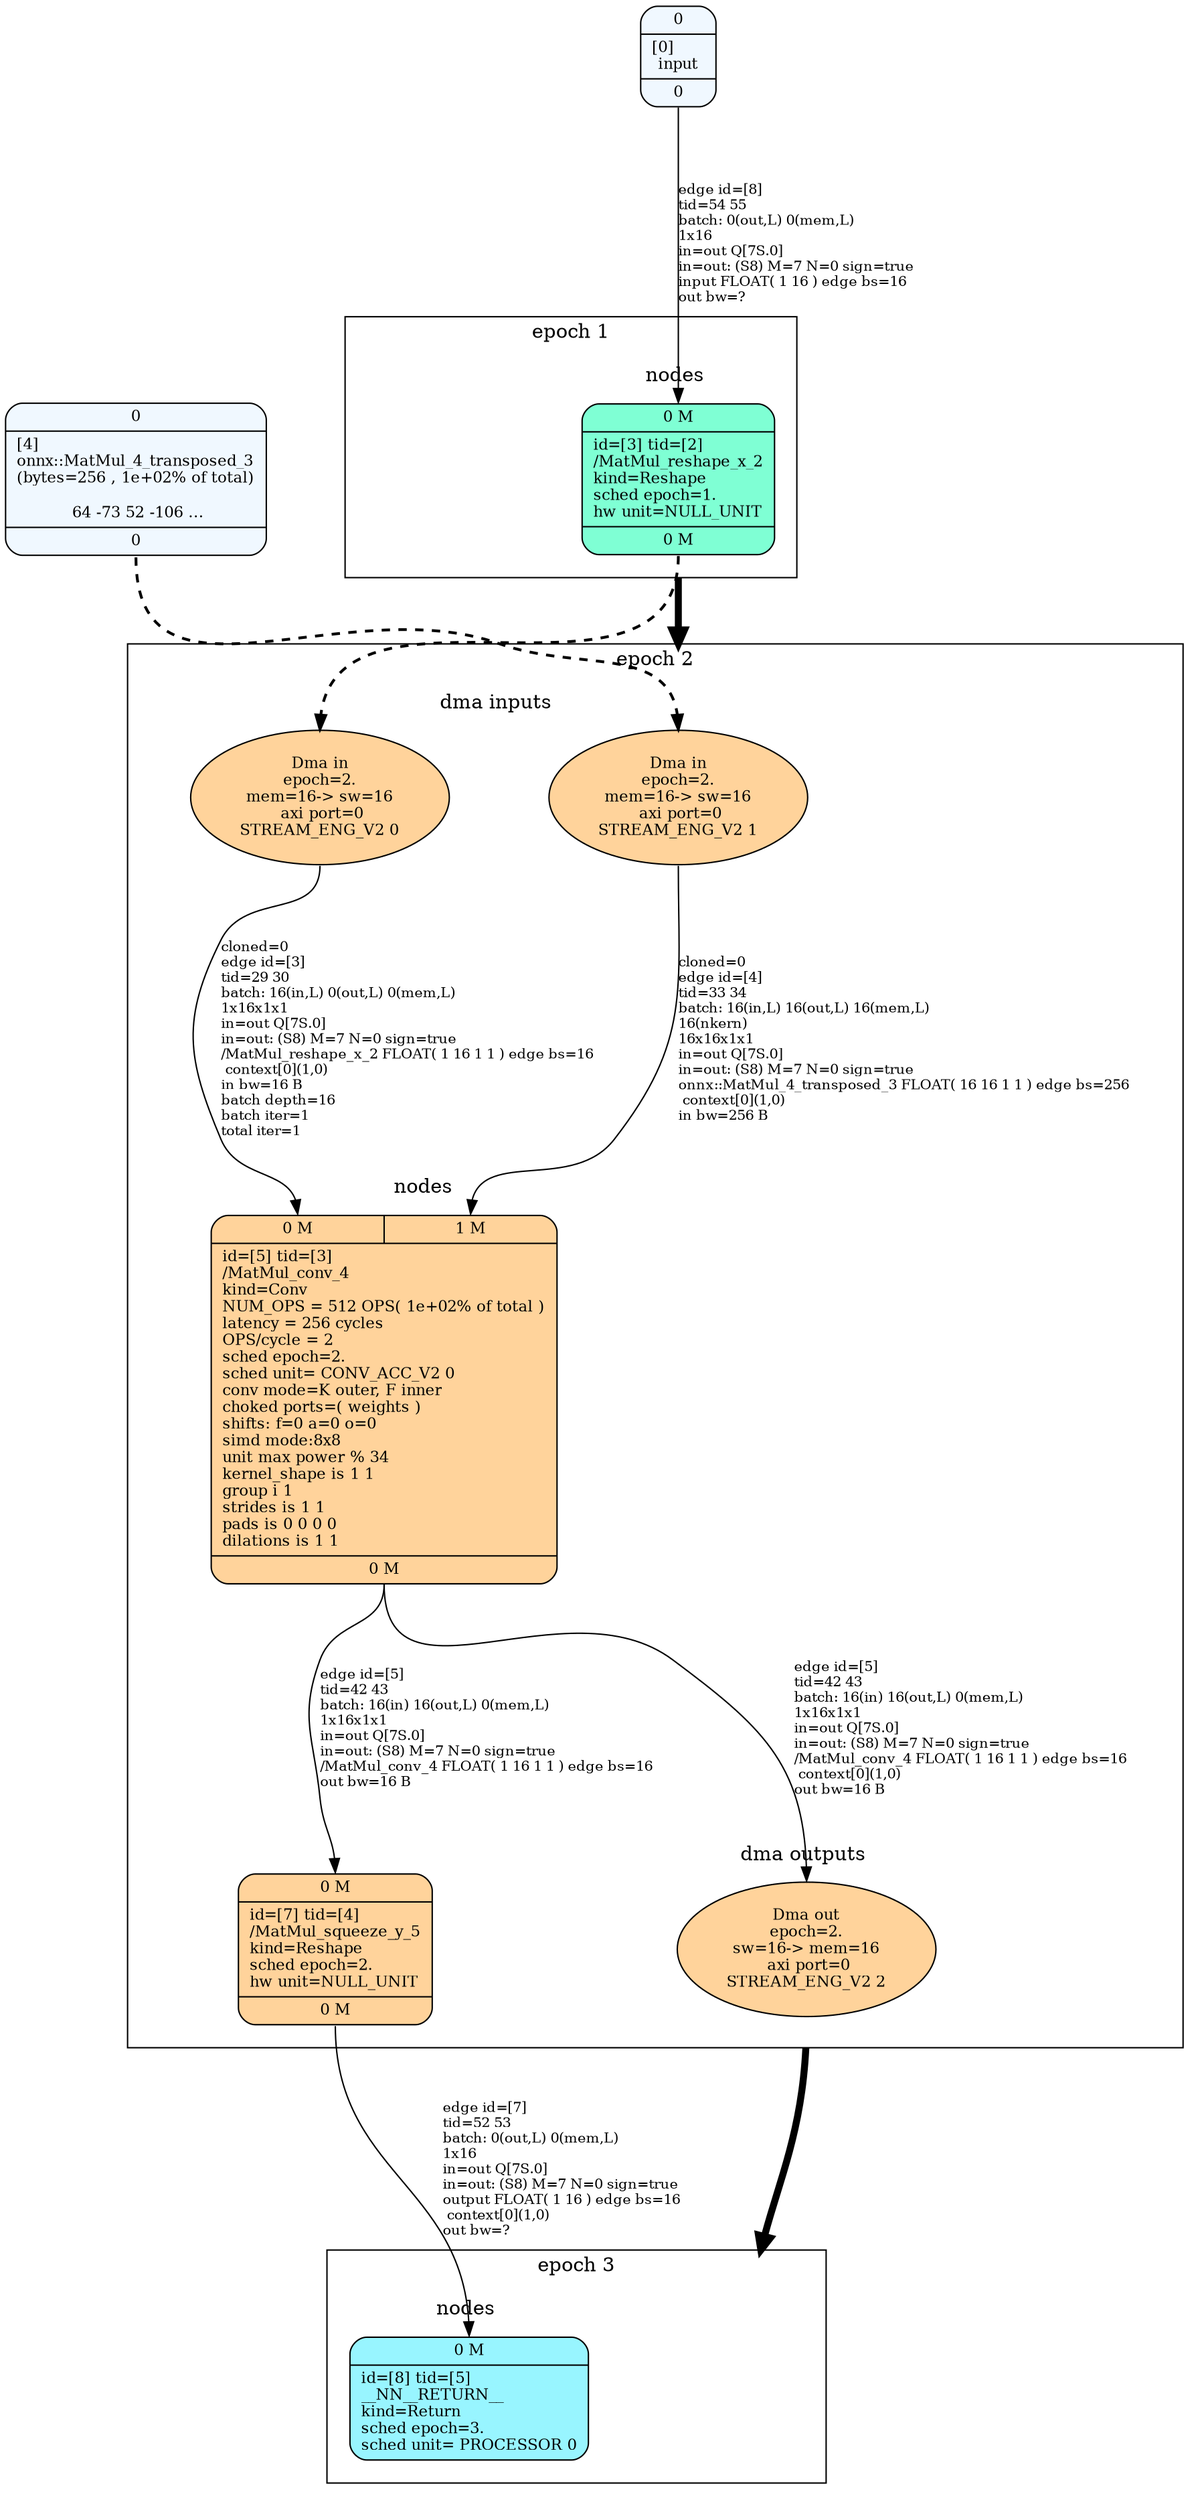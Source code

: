 digraph G {
graph [ fontsize=11 ];
node [ fontsize=11 ];
edge [ fontsize=10 ];
rankdir=BU
ranksep=1.5
nodesep=1
splines=spline
compound=true
Graphinfo [ label="" shape=plaintext, style=rounded, color=black, fontname="Arial-Bold" ];
subgraph cluster_1 { label="epoch 1"; fontsize=14; 
subgraph cluster_1_nodes { label="nodes "; peripheries=0;
"/MatMul_reshape_x_2" ;  }

subgraph cluster_dma_1_in { label=""; peripheries=0;
dummy_1[ style=invis ];  };
 }
subgraph cluster_2 { label="epoch 2"; fontsize=14; 
subgraph cluster_2_nodes { label="nodes "; peripheries=0;
"/MatMul_conv_4" ; "/MatMul_squeeze_y_5" ;  }

subgraph cluster_dma_2_in { label="dma inputs "; peripheries=0;
dma_1i2 ; dma_0i2 ;  };

subgraph cluster_dma_2_out { label="dma outputs "; peripheries=0;
dma_2i2 ;  }
 }
"/MatMul_reshape_x_2":s -> dma_1i2:n [ltail="cluster_1" lhead=cluster_2 strength=1000 penwidth=5];
subgraph cluster_3 { label="epoch 3"; fontsize=14; 
subgraph cluster_3_nodes { label="nodes "; peripheries=0;
__NN__RETURN__ ;  }

subgraph cluster_dma_3_in { label=""; peripheries=0;
dummy_3[ style=invis ];  };
 }
dma_2i2:s -> dummy_3:n [ltail="cluster_2" lhead=cluster_3 strength=1000 penwidth=5];
"onnx::MatMul_4_transposed_3" [ label="{ { <i0> 0} |  [4]\lonnx::MatMul_4_transposed_3\l(bytes=256 , 1e+02% of total)\l\l 64 -73 52 -106 ... | { <o0> 0} }", shape=record, fillcolor="aliceblue", style="rounded,filled"  ] ;
input [ label="{ { <i0> 0} |  [0]\linput | { <o0> 0} }", shape=record, fillcolor="aliceblue", style="rounded,filled"  ] ;
"/MatMul_reshape_x_2" [ label="{ { < i0>  0 M } | id=[3] tid=[2]\l/MatMul_reshape_x_2\lkind=Reshape\lsched epoch=1.\lhw unit=NULL_UNIT\l | { < o0>  0 M } }", shape=record, fillcolor="aquamarine", style="rounded,filled"  ] ;
dma_2i2 [ label="Dma out\nepoch=2.\nsw=16-> mem=16
 axi port=0\nSTREAM_ENG_V2 2", shape=ellipse, width=0.1, fillcolor="burlywood1", style="rounded,filled"  ]
"/MatMul_conv_4":o0:s->dma_2i2:n [ label="edge id=[5]\ltid=42 43\lbatch: 16(in) 16(out,L) 0(mem,L) \l1x16x1x1\lin=out Q[7S.0]\lin=out: (S8) M=7 N=0 sign=true\l/MatMul_conv_4 FLOAT( 1 16 1 1 ) edge bs=16\l context[0](1,0)\lout bw=16 B\l" ]; 
dma_0i2 [ label="Dma in\nepoch=2.\nmem=16-> sw=16
 axi port=0\nSTREAM_ENG_V2 0", shape=ellipse, width=0.1, fillcolor="burlywood1", style="rounded,filled"  ]
dma_1i2 [ label="Dma in\nepoch=2.\nmem=16-> sw=16
 axi port=0\nSTREAM_ENG_V2 1", shape=ellipse, width=0.1, fillcolor="burlywood1", style="rounded,filled"  ]
"/MatMul_conv_4" [ label="{ { < i0>  0 M  | < i1>  1 M } | id=[5] tid=[3]\l/MatMul_conv_4\lkind=Conv\lNUM_OPS = 512 OPS( 1e+02% of total )\llatency = 256 cycles\lOPS/cycle = 2\lsched epoch=2.\lsched unit= CONV_ACC_V2 0\lconv mode=K outer, F inner\lchoked ports=( weights  )\lshifts: f=0 a=0 o=0\lsimd mode:8x8\lunit max power % 34\lkernel_shape is 1 1\lgroup i 1\lstrides is 1 1\lpads is 0 0 0 0\ldilations is 1 1\l | { < o0>  0 M } }", shape=record, fillcolor="burlywood1", style="rounded,filled"  ] ;
"/MatMul_squeeze_y_5" [ label="{ { < i0>  0 M } | id=[7] tid=[4]\l/MatMul_squeeze_y_5\lkind=Reshape\lsched epoch=2.\lhw unit=NULL_UNIT\l | { < o0>  0 M } }", shape=record, fillcolor="burlywood1", style="rounded,filled"  ] ;
__NN__RETURN__ [ label="{ { < i0>  0 M } | id=[8] tid=[5]\l__NN__RETURN__\lkind=Return\lsched epoch=3.\lsched unit= PROCESSOR 0\l}", shape=record, fillcolor="cadetblue1", style="rounded,filled"  ] ;
"/MatMul_reshape_x_2":o0:s->dma_0i2:n [ penwidth=2, style=dashed  ]; 
dma_0i2:s->"/MatMul_conv_4":i0:n [ label="cloned=0\ledge id=[3]\ltid=29 30\lbatch: 16(in,L) 0(out,L) 0(mem,L) \l1x16x1x1\lin=out Q[7S.0]\lin=out: (S8) M=7 N=0 sign=true\l/MatMul_reshape_x_2 FLOAT( 1 16 1 1 ) edge bs=16\l context[0](1,0)\lin bw=16 B\lbatch depth=16\lbatch iter=1\ltotal iter=1\l"   ]; 
"onnx::MatMul_4_transposed_3":o0:s->dma_1i2:n [ penwidth=2, style=dashed  ]; 
dma_1i2:s->"/MatMul_conv_4":i1:n [ label="cloned=0\ledge id=[4]\ltid=33 34\lbatch: 16(in,L) 16(out,L) 16(mem,L) \l16(nkern) \l16x16x1x1\lin=out Q[7S.0]\lin=out: (S8) M=7 N=0 sign=true\lonnx::MatMul_4_transposed_3 FLOAT( 16 16 1 1 ) edge bs=256\l context[0](1,0)\lin bw=256 B\l"   ]; 
"/MatMul_conv_4":o0:s->"/MatMul_squeeze_y_5":i0:n [ label="edge id=[5]\ltid=42 43\lbatch: 16(in) 16(out,L) 0(mem,L) \l1x16x1x1\lin=out Q[7S.0]\lin=out: (S8) M=7 N=0 sign=true\l/MatMul_conv_4 FLOAT( 1 16 1 1 ) edge bs=16\lout bw=16 B\l" ]; 
"/MatMul_squeeze_y_5":o0:s->__NN__RETURN__:i0:n [ label="edge id=[7]\ltid=52 53\lbatch: 0(out,L) 0(mem,L) \l1x16\lin=out Q[7S.0]\lin=out: (S8) M=7 N=0 sign=true\loutput FLOAT( 1 16 ) edge bs=16\l context[0](1,0)\lout bw=?\l" ]; 
input:o0:s->"/MatMul_reshape_x_2":i0:n [ label="edge id=[8]\ltid=54 55\lbatch: 0(out,L) 0(mem,L) \l1x16\lin=out Q[7S.0]\lin=out: (S8) M=7 N=0 sign=true\linput FLOAT( 1 16 ) edge bs=16\lout bw=?\l" ]; 
}
